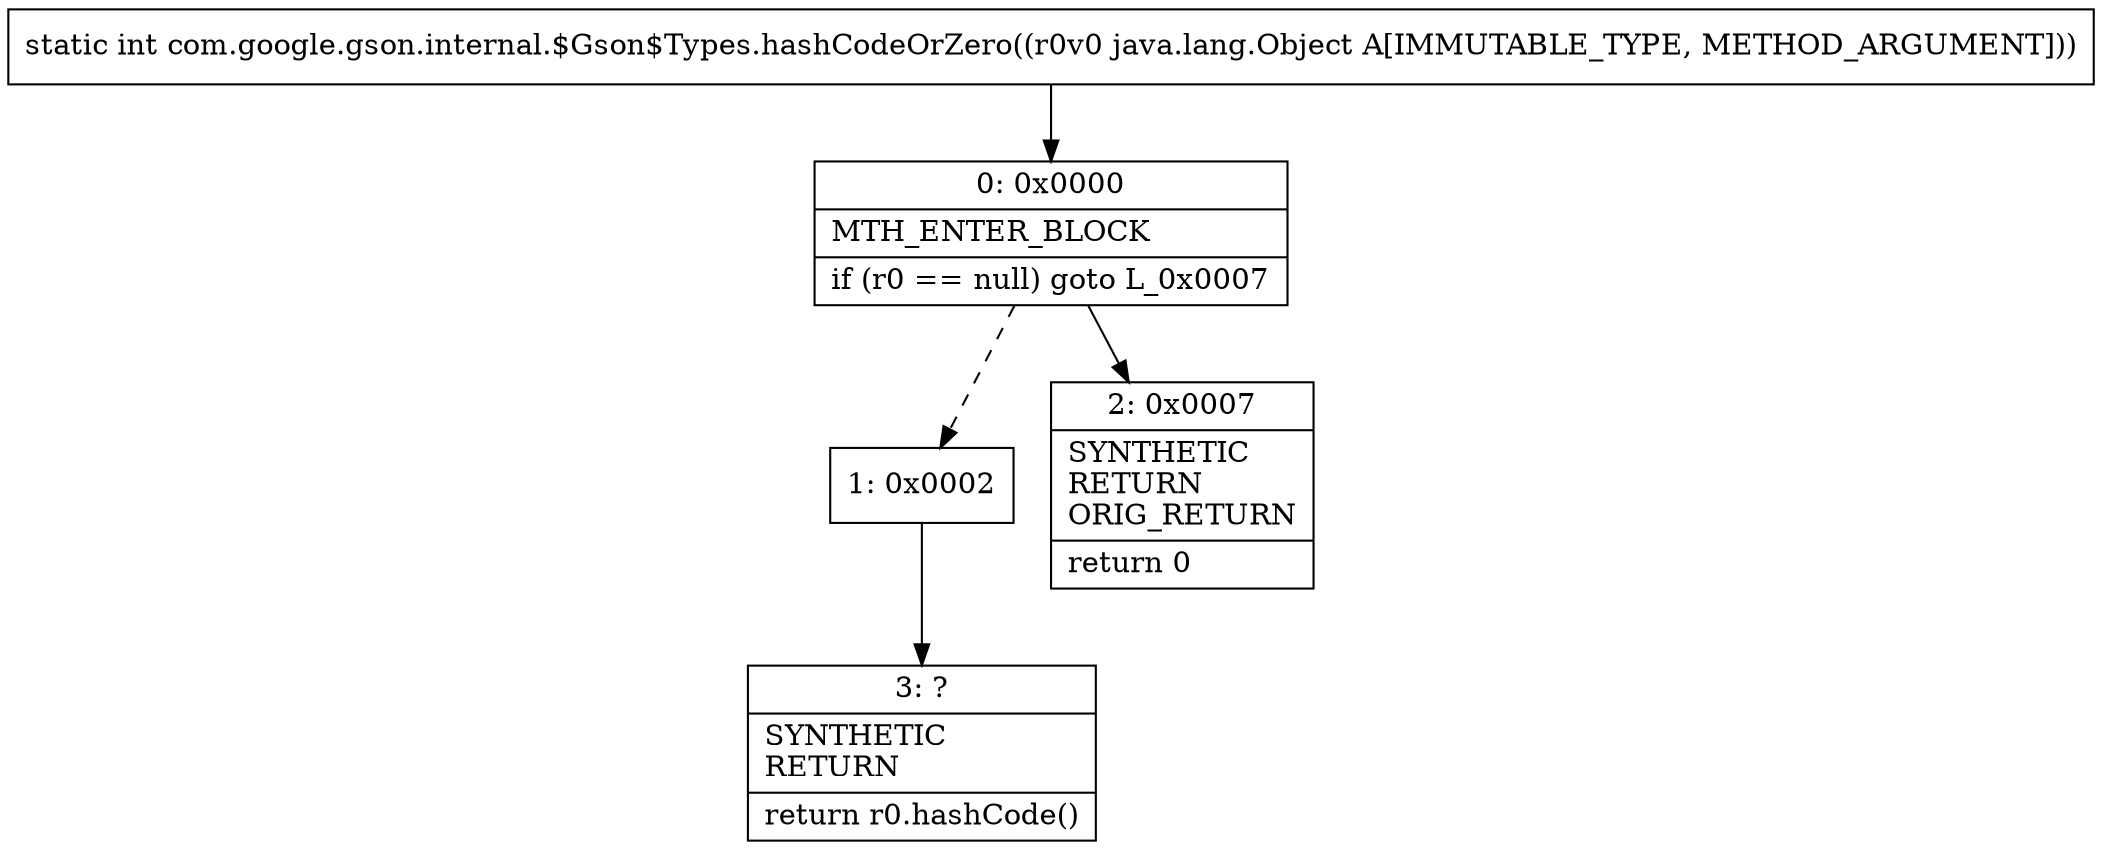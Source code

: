 digraph "CFG forcom.google.gson.internal.$Gson$Types.hashCodeOrZero(Ljava\/lang\/Object;)I" {
Node_0 [shape=record,label="{0\:\ 0x0000|MTH_ENTER_BLOCK\l|if (r0 == null) goto L_0x0007\l}"];
Node_1 [shape=record,label="{1\:\ 0x0002}"];
Node_2 [shape=record,label="{2\:\ 0x0007|SYNTHETIC\lRETURN\lORIG_RETURN\l|return 0\l}"];
Node_3 [shape=record,label="{3\:\ ?|SYNTHETIC\lRETURN\l|return r0.hashCode()\l}"];
MethodNode[shape=record,label="{static int com.google.gson.internal.$Gson$Types.hashCodeOrZero((r0v0 java.lang.Object A[IMMUTABLE_TYPE, METHOD_ARGUMENT])) }"];
MethodNode -> Node_0;
Node_0 -> Node_1[style=dashed];
Node_0 -> Node_2;
Node_1 -> Node_3;
}


